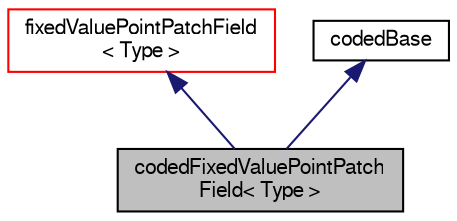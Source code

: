 digraph "codedFixedValuePointPatchField&lt; Type &gt;"
{
  bgcolor="transparent";
  edge [fontname="FreeSans",fontsize="10",labelfontname="FreeSans",labelfontsize="10"];
  node [fontname="FreeSans",fontsize="10",shape=record];
  Node0 [label="codedFixedValuePointPatch\lField\< Type \>",height=0.2,width=0.4,color="black", fillcolor="grey75", style="filled", fontcolor="black"];
  Node1 -> Node0 [dir="back",color="midnightblue",fontsize="10",style="solid",fontname="FreeSans"];
  Node1 [label="fixedValuePointPatchField\l\< Type \>",height=0.2,width=0.4,color="red",URL="$a26570.html",tooltip="A FixedValue boundary condition for pointField. "];
  Node11 -> Node0 [dir="back",color="midnightblue",fontsize="10",style="solid",fontname="FreeSans"];
  Node11 [label="codedBase",height=0.2,width=0.4,color="black",URL="$a26062.html",tooltip="Base class for function objects and boundary conditions using dynamic code. "];
}
